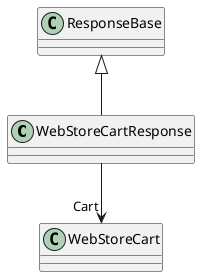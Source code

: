 @startuml
class WebStoreCartResponse {
}
ResponseBase <|-- WebStoreCartResponse
WebStoreCartResponse --> "Cart" WebStoreCart
@enduml
